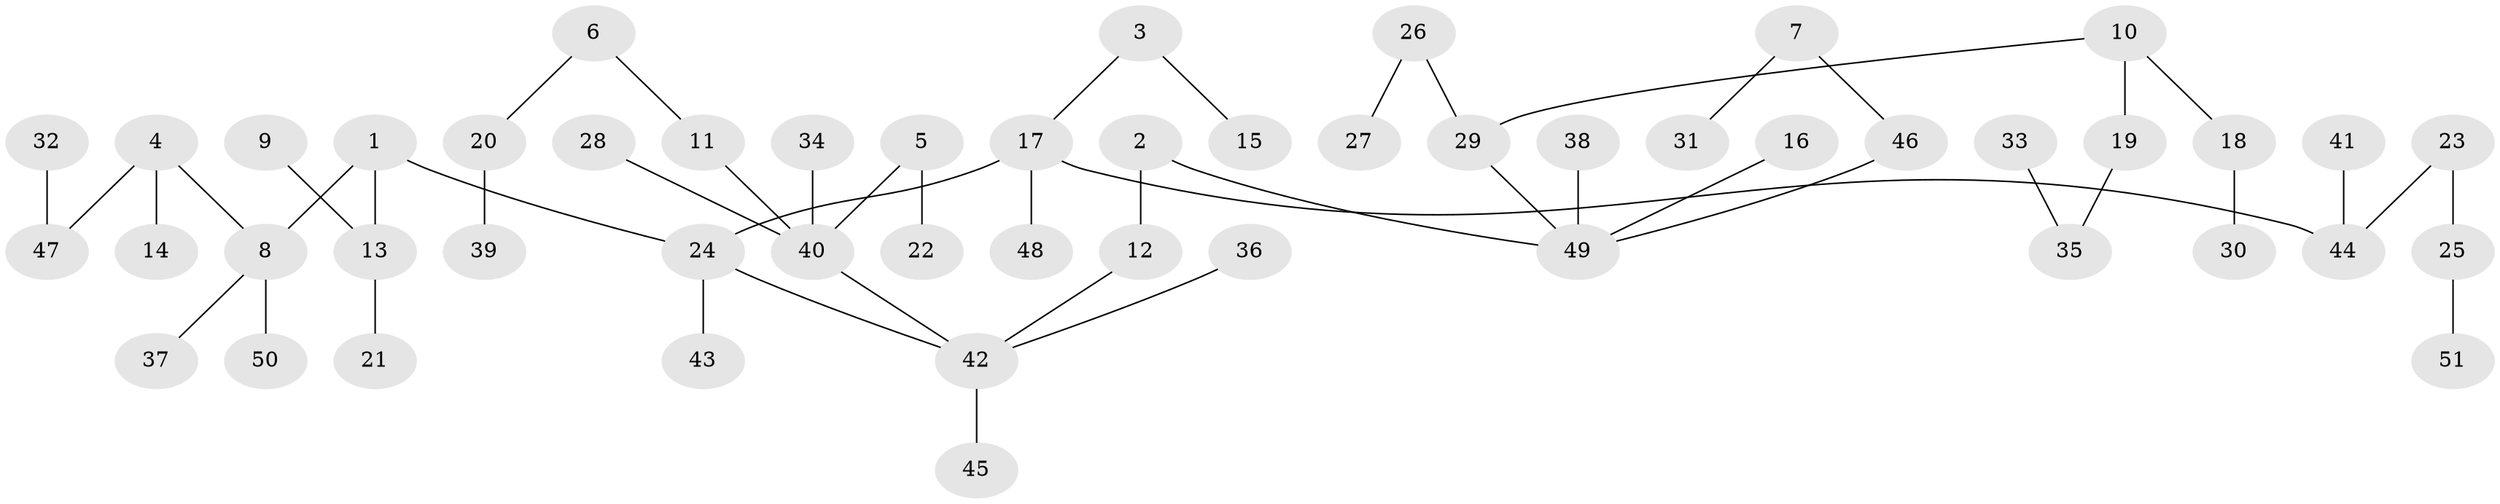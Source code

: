 // original degree distribution, {2: 0.297029702970297, 3: 0.16831683168316833, 5: 0.0297029702970297, 7: 0.019801980198019802, 4: 0.019801980198019802, 6: 0.009900990099009901, 1: 0.45544554455445546}
// Generated by graph-tools (version 1.1) at 2025/37/03/04/25 23:37:24]
// undirected, 51 vertices, 50 edges
graph export_dot {
  node [color=gray90,style=filled];
  1;
  2;
  3;
  4;
  5;
  6;
  7;
  8;
  9;
  10;
  11;
  12;
  13;
  14;
  15;
  16;
  17;
  18;
  19;
  20;
  21;
  22;
  23;
  24;
  25;
  26;
  27;
  28;
  29;
  30;
  31;
  32;
  33;
  34;
  35;
  36;
  37;
  38;
  39;
  40;
  41;
  42;
  43;
  44;
  45;
  46;
  47;
  48;
  49;
  50;
  51;
  1 -- 8 [weight=1.0];
  1 -- 13 [weight=1.0];
  1 -- 24 [weight=1.0];
  2 -- 12 [weight=1.0];
  2 -- 49 [weight=1.0];
  3 -- 15 [weight=1.0];
  3 -- 17 [weight=1.0];
  4 -- 8 [weight=1.0];
  4 -- 14 [weight=1.0];
  4 -- 47 [weight=1.0];
  5 -- 22 [weight=1.0];
  5 -- 40 [weight=1.0];
  6 -- 11 [weight=1.0];
  6 -- 20 [weight=1.0];
  7 -- 31 [weight=1.0];
  7 -- 46 [weight=1.0];
  8 -- 37 [weight=1.0];
  8 -- 50 [weight=1.0];
  9 -- 13 [weight=1.0];
  10 -- 18 [weight=1.0];
  10 -- 19 [weight=1.0];
  10 -- 29 [weight=1.0];
  11 -- 40 [weight=1.0];
  12 -- 42 [weight=1.0];
  13 -- 21 [weight=1.0];
  16 -- 49 [weight=1.0];
  17 -- 24 [weight=1.0];
  17 -- 44 [weight=1.0];
  17 -- 48 [weight=1.0];
  18 -- 30 [weight=1.0];
  19 -- 35 [weight=1.0];
  20 -- 39 [weight=1.0];
  23 -- 25 [weight=1.0];
  23 -- 44 [weight=1.0];
  24 -- 42 [weight=1.0];
  24 -- 43 [weight=1.0];
  25 -- 51 [weight=1.0];
  26 -- 27 [weight=1.0];
  26 -- 29 [weight=1.0];
  28 -- 40 [weight=1.0];
  29 -- 49 [weight=1.0];
  32 -- 47 [weight=1.0];
  33 -- 35 [weight=1.0];
  34 -- 40 [weight=1.0];
  36 -- 42 [weight=1.0];
  38 -- 49 [weight=1.0];
  40 -- 42 [weight=1.0];
  41 -- 44 [weight=1.0];
  42 -- 45 [weight=1.0];
  46 -- 49 [weight=1.0];
}
